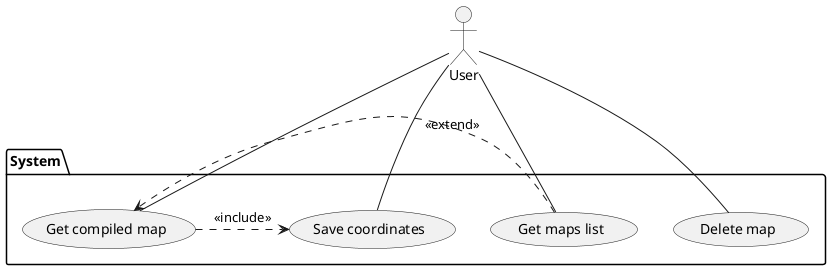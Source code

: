 @startuml Use-case diagram

actor User

package "System" {
  usecase "Save coordinates" as UC1
  usecase "Get compiled map" as UC2
  usecase "Get maps list" as UC3
  usecase "Delete map" as UC4

  UC2 .> UC1 : << include >>

  UC3 .> UC2 : << extend >>
}

User -- UC1
User -- UC2
User -- UC3
User -- UC4

@enduml
